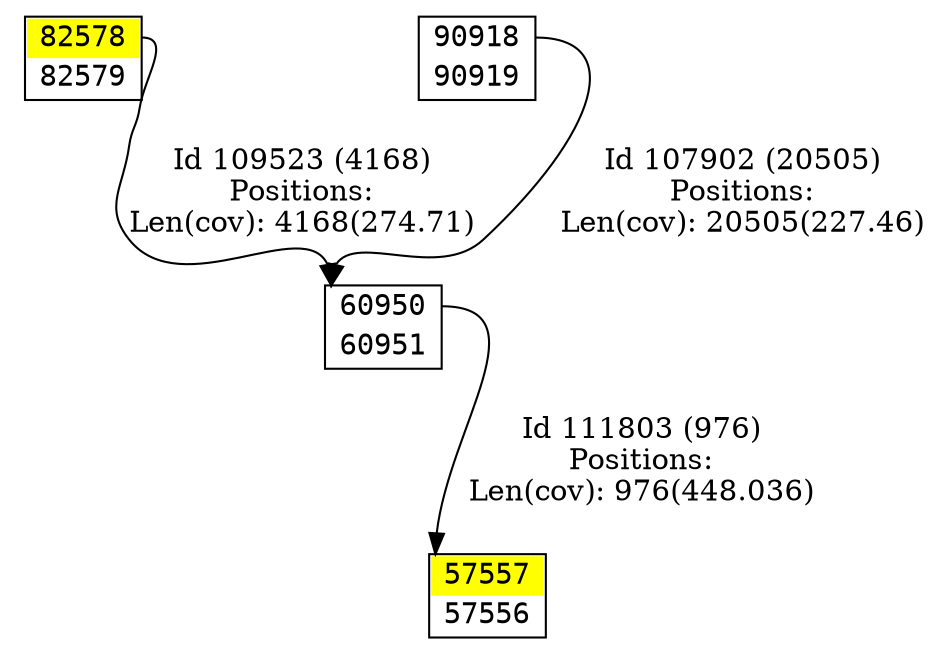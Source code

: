 digraph graph_picture {
node[fontname=<Courier> ,penwidth=<1.8> ,shape=<plaintext> ]
vertex_57556_57557[label=<<TABLE BORDER="1" CELLSPACING="0" >
<TR><TD BORDER="0" PORT = "port_57557_in" color="yellow" bgcolor="yellow" ></TD><TD BORDER="0" color="yellow" bgcolor="yellow" >57557</TD><TD BORDER="0" PORT = "port_57557_out" color="yellow" bgcolor="yellow" ></TD></TR>
<TR><TD BORDER="0" PORT = "port_57556_out" color="white" bgcolor="white" ></TD><TD BORDER="0" color="white" bgcolor="white" >57556</TD><TD BORDER="0" PORT = "port_57556_in" color="white" bgcolor="white" ></TD></TR>
</TABLE>> ,color=<black> ,URL=</vertex/57557.svg> ]
vertex_60950_60951[label=<<TABLE BORDER="1" CELLSPACING="0" >
<TR><TD BORDER="0" PORT = "port_60950_in" color="white" bgcolor="white" ></TD><TD BORDER="0" color="white" bgcolor="white" >60950</TD><TD BORDER="0" PORT = "port_60950_out" color="white" bgcolor="white" ></TD></TR>
<TR><TD BORDER="0" PORT = "port_60951_out" color="white" bgcolor="white" ></TD><TD BORDER="0" color="white" bgcolor="white" >60951</TD><TD BORDER="0" PORT = "port_60951_in" color="white" bgcolor="white" ></TD></TR>
</TABLE>> ,color=<black> ,URL=</vertex/60950.svg> ]
vertex_82578_82579[label=<<TABLE BORDER="1" CELLSPACING="0" >
<TR><TD BORDER="0" PORT = "port_82578_in" color="yellow" bgcolor="yellow" ></TD><TD BORDER="0" color="yellow" bgcolor="yellow" >82578</TD><TD BORDER="0" PORT = "port_82578_out" color="yellow" bgcolor="yellow" ></TD></TR>
<TR><TD BORDER="0" PORT = "port_82579_out" color="white" bgcolor="white" ></TD><TD BORDER="0" color="white" bgcolor="white" >82579</TD><TD BORDER="0" PORT = "port_82579_in" color="white" bgcolor="white" ></TD></TR>
</TABLE>> ,color=<black> ,URL=</vertex/82578.svg> ]
vertex_90918_90919[label=<<TABLE BORDER="1" CELLSPACING="0" >
<TR><TD BORDER="0" PORT = "port_90918_in" color="white" bgcolor="white" ></TD><TD BORDER="0" color="white" bgcolor="white" >90918</TD><TD BORDER="0" PORT = "port_90918_out" color="white" bgcolor="white" ></TD></TR>
<TR><TD BORDER="0" PORT = "port_90919_out" color="white" bgcolor="white" ></TD><TD BORDER="0" color="white" bgcolor="white" >90919</TD><TD BORDER="0" PORT = "port_90919_in" color="white" bgcolor="white" ></TD></TR>
</TABLE>> ,color=<black> ,URL=</vertex/90918.svg> ]
vertex_90918_90919:port_90918_out->vertex_60950_60951:port_60950_in[label="Id 107902 (20505)\nPositions:\nLen(cov): 20505(227.46)" ,color=<black> ]
vertex_82578_82579:port_82578_out->vertex_60950_60951:port_60950_in[label="Id 109523 (4168)\nPositions:\nLen(cov): 4168(274.71)" ,color=<black> ]
vertex_60950_60951:port_60950_out->vertex_57556_57557:port_57557_in[label="Id 111803 (976)\nPositions:\nLen(cov): 976(448.036)" ,color=<black> ]
}
